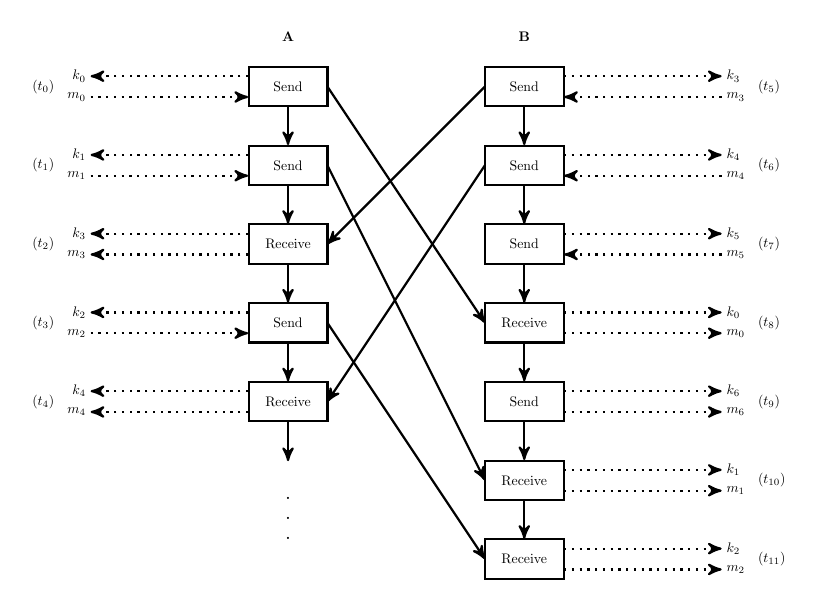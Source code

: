 \begin{tikzpicture}[
  box/.style={rectangle,draw,inner sep=5pt,minimum height=1cm,minimum width=2cm,thick},
  node distance=2cm,
  ->,>=stealth',
  scale=0.5, every node/.style={scale=0.5}
]

  % Box t0
  \node [box] (t0) {Send};
  \node [coordinate,right of=t0,node distance=1cm] (tl0) {};
  \node [coordinate,above left=-0.125cm and 0cm of t0,node distance=1cm] (ta0) {};
  \node [left=2cm of ta0] (taa0) {$k_0$};
  \path (ta0) edge[dotted, thick] node [] {} (taa0);
  \node [coordinate,below left=-0.125cm and 0cm of t0,node distance=1cm] (tb0) {};
  \node [left=2cm of tb0] (tbb0) {$m_0$};
  \path (tbb0) edge[dotted, thick] node [] {} (tb0);

  % Box t1
  \node [box,below of=t0] (t1) {Send};
  \node [coordinate,right of=t1,node distance=1cm] (tl1) {};
  \node [coordinate,above left=-0.125cm and 0cm of t1,node distance=1cm] (ta1) {};
  \node [left=2cm of ta1] (taa1) {$k_1$};
  \path (ta1) edge[dotted, thick] node [] {} (taa1);
  \node [coordinate,below left=-0.125cm and 0cm of t1,node distance=1cm] (tb1) {};
  \node [left=2cm of tb1] (tbb1) {$m_1$};
  \path (tbb1) edge[dotted, thick] node [] {} (tb1);

  % Box t2
  \node [box,below of=t1] (t2) {Receive};
  \node [coordinate,right of=t2,node distance=1cm] (tl2) {};
  \node [coordinate,above left=-0.125cm and 0cm of t2,node distance=1cm] (ta2) {};
  \node [left=2cm of ta2] (taa2) {$k_3$};
  \path (ta2) edge[dotted, thick] node [] {} (taa2);
  \node [coordinate,below left=-0.125cm and 0cm of t2,node distance=1cm] (tb2) {};
  \node [left=2cm of tb2] (tbb2) {$m_3$};
  \path (tb2) edge[dotted, thick] node [] {} (tbb2);

  % Box t3
  \node [box,below of=t2] (t3) {Send};
  \node [coordinate,right of=t3,node distance=1cm] (tl3) {};
  \node [coordinate,above left=-0.125cm and 0cm of t3,node distance=1cm] (ta3) {};
  \node [left=2cm of ta3] (taa3) {$k_2$};
  \path (ta3) edge[dotted, thick] node [] {} (taa3);
  \node [coordinate,below left=-0.125cm and 0cm of t3,node distance=1cm] (tb3) {};
  \node [left=2cm of tb3] (tbb3) {$m_2$};
  \path (tbb3) edge[dotted, thick] node [] {} (tb3);

  % Box t4
  \node [box,below of=t3] (t4) {Receive};
  \node [coordinate,right of=t4,node distance=1cm] (tl4) {};
  \node [coordinate,above left=-0.125cm and 0cm of t4,node distance=1cm] (ta4) {};
  \node [left=2cm of ta4] (taa4) {$k_4$};
  \path (ta4) edge[dotted, thick] node [] {} (taa4);
  \node [coordinate,below left=-0.125cm and 0cm of t4,node distance=1cm] (tb4) {};
  \node [left=2cm of tb4] (tbb4) {$m_4$};
  \path (tb4) edge[dotted, thick] node [] {} (tbb4);

  % Box t5
  \node [box,right of=t0,node distance=6cm] (t5) {Send};
  \node [coordinate,left of=t5,node distance=1cm] (tl5) {};
  \node [coordinate,above right=-0.125cm and 0cm of t5,node distance=1cm] (ta5) {};
  \node [right=2cm of ta5] (taa5) {$k_3$};
  \path (ta5) edge[dotted, thick] node [] {} (taa5);
  \node [coordinate,below right=-0.125cm and 0cm of t5,node distance=1cm] (tb5) {};
  \node [right=2cm of tb5] (tbb5) {$m_3$};
  \path (tbb5) edge[dotted, thick] node [] {} (tb5);

  \node [box,below of=t5] (t6) {Send};
  \node [coordinate,left of=t6,node distance=1cm] (tl6) {};
  \node [coordinate,above right=-0.125cm and 0cm of t6,node distance=1cm] (ta6) {};
  \node [right=2cm of ta6] (taa6) {$k_4$};
  \path (ta6) edge[dotted, thick] node [] {} (taa6);
  \node [coordinate,below right=-0.125cm and 0cm of t6,node distance=1cm] (tb6) {};
  \node [right=2cm of tb6] (tbb6) {$m_4$};
  \path (tbb6) edge[dotted, thick] node [] {} (tb6);

  \node [box,below of=t6] (t7) {Send};
  \node [coordinate,left of=t7,node distance=1cm] (tl7) {};
  \node [coordinate,above right=-0.125cm and 0cm of t7,node distance=1cm] (ta7) {};
  \node [right=2cm of ta7] (taa7) {$k_5$};
  \path (ta7) edge[dotted, thick] node [] {} (taa7);
  \node [coordinate,below right=-0.125cm and 0cm of t7,node distance=1cm] (tb7) {};
  \node [right=2cm of tb7] (tbb7) {$m_5$};
  \path (tbb7) edge[dotted, thick] node [] {} (tb7);

  \node [box,below of=t7] (t8) {Receive};
  \node [coordinate,left of=t8,node distance=1cm] (tl8) {};
  \node [coordinate,above right=-0.125cm and 0cm of t8,node distance=1cm] (ta8) {};
  \node [right=2cm of ta8] (taa8) {$k_0$};
  \path (ta8) edge[dotted, thick] node [] {} (taa8);
  \node [coordinate,below right=-0.125cm and 0cm of t8,node distance=1cm] (tb8) {};
  \node [right=2cm of tb8] (tbb8) {$m_0$};
  \path (tb8) edge[dotted, thick] node [] {} (tbb8);



  \node [box,below of=t8] (t9) {Send};
  \node [coordinate,left of=t9,node distance=1cm] (tl9) {};
  \node [coordinate,above right=-0.125cm and 0cm of t9,node distance=1cm] (ta9) {};
  \node [right=2cm of ta9] (taa9) {$k_6$};
  \path (ta9) edge[dotted, thick] node [] {} (taa9);
  \node [coordinate,below right=-0.125cm and 0cm of t9,node distance=1cm] (tb9) {};
  \node [right=2cm of tb9] (tbb9) {$m_6$};
  \path (tb9) edge[dotted, thick] node [] {} (tbb9);


  \node [box,below of=t9] (t10) {Receive};
  \node [coordinate,left of=t10,node distance=1cm] (tl10) {};
  \node [coordinate,above right=-0.125cm and 0cm of t10,node distance=1cm] (ta10) {};
  \node [right=2cm of ta10] (taa10) {$k_1$};
  \path (ta10) edge[dotted, thick] node [] {} (taa10);
  \node [coordinate,below right=-0.125cm and 0cm of t10,node distance=1cm] (tb10) {};
  \node [right=2cm of tb10] (tbb10) {$m_1$};
  \path (tb10) edge[dotted, thick] node [] {} (tbb10);

  \node [box,below of=t10] (t11) {Receive};
  \node [coordinate,left of=t11,node distance=1cm] (tl11) {};
  \node [coordinate,above right=-0.125cm and 0cm of t11,node distance=1cm] (ta11) {};
  \node [right=2cm of ta11] (taa11) {$k_2$};
  \path (ta11) edge[dotted, thick] node [] {} (taa11);
  \node [coordinate,below right=-0.125cm and 0cm of t11,node distance=1cm] (tb11) {};
  \node [right=2cm of tb11] (tbb11) {$m_2$};
  \path (tb11) edge[dotted, thick] node [] {} (tbb11);


%  \node [coordinate,left of=t8,node distance=1cm] (tl8) {};
%  \node [coordinate,left of=t10,node distance=1cm] (tl10) {};
  \path (tl0) edge[thick] node [] {} (tl8);
  \path (tl1) edge[thick] node [] {} (tl10);
  \path (tl3) edge[thick] node [] {} (tl11);
  \path (tl5) edge[thick] node [] {} (tl2);
  \path (tl6) edge[thick] node [] {} (tl4);

  \node [left=2.4cm of t0] (ttaa0) {$(t_0)$};
  \node [left=2.4cm of t1] (ttaa1) {$(t_1)$};
  \node [left=2.4cm of t2] (ttaa2) {$(t_2)$};
  \node [left=2.4cm of t3] (ttaa3) {$(t_3)$};
  \node [left=2.4cm of t4] (ttaa4) {$(t_4)$};
  \node [right=2.4cm of t5] (ttaa5) {$(t_5)$};
  \node [right=2.4cm of t6] (ttaa6) {$(t_6)$};
  \node [right=2.4cm of t7] (ttaa7) {$(t_7)$};
  \node [right=2.4cm of t8] (ttaa8) {$(t_8)$};
  \node [right=2.4cm of t9] (ttaa9) {$(t_9)$};
  \node [right=2.4cm of t10] (ttaa10) {$(t_{10})$};
  \node [right=2.4cm of t11] (ttaa11) {$(t_{11})$};


  \path (t0) edge[thick] node [] {} (t1);
  \path (t1) edge[thick] node [] {} (t2);
  \path (t2) edge[thick] node [] {} (t3);
  \path (t3) edge[thick] node [] {} (t4);
  \path (t5) edge[thick] node [] {} (t6);
  \path (t6) edge[thick] node [] {} (t7);
  \path (t7) edge[thick] node [] {} (t8);
  \path (t8) edge[thick] node [] {} (t9);
  \path (t9) edge[thick] node [] {} (t10);
  \path (t10) edge[thick] node [] {} (t11);

  \node [coordinate, below=0.5cm of t4] (el) {};
  \path (t4) edge[thick] node [] {} (el);
  \node [below=0.4cm of el] (el1) {\textbf{.}};
  \node [below=0.1cm of el1] (el2) {\textbf{.}};
  \node [below=0.1cm of el2] (el3) {\textbf{.}};

  \node [above=0.25cm of t0] (alice) {\bfseries{A}};
  \node [above=0.25cm of t5] (bob) {\bfseries{B}};
\end{tikzpicture}